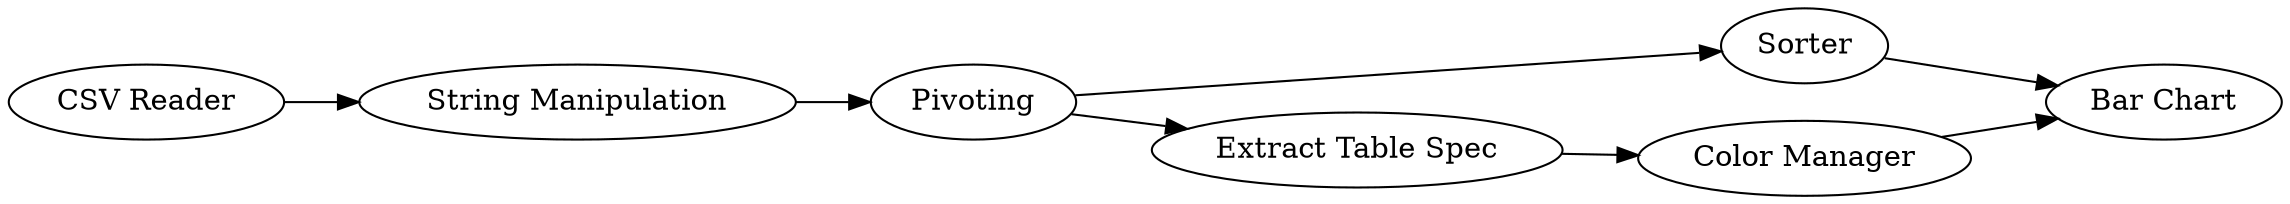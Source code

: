 digraph {
	"-1230866078150614059_111" [label="Bar Chart"]
	"-1230866078150614059_109" [label="CSV Reader"]
	"-1230866078150614059_115" [label="Color Manager"]
	"-1230866078150614059_117" [label=Sorter]
	"-1230866078150614059_114" [label="Extract Table Spec"]
	"-1230866078150614059_110" [label=Pivoting]
	"-1230866078150614059_112" [label="String Manipulation"]
	"-1230866078150614059_117" -> "-1230866078150614059_111"
	"-1230866078150614059_110" -> "-1230866078150614059_117"
	"-1230866078150614059_110" -> "-1230866078150614059_114"
	"-1230866078150614059_114" -> "-1230866078150614059_115"
	"-1230866078150614059_109" -> "-1230866078150614059_112"
	"-1230866078150614059_115" -> "-1230866078150614059_111"
	"-1230866078150614059_112" -> "-1230866078150614059_110"
	rankdir=LR
}
